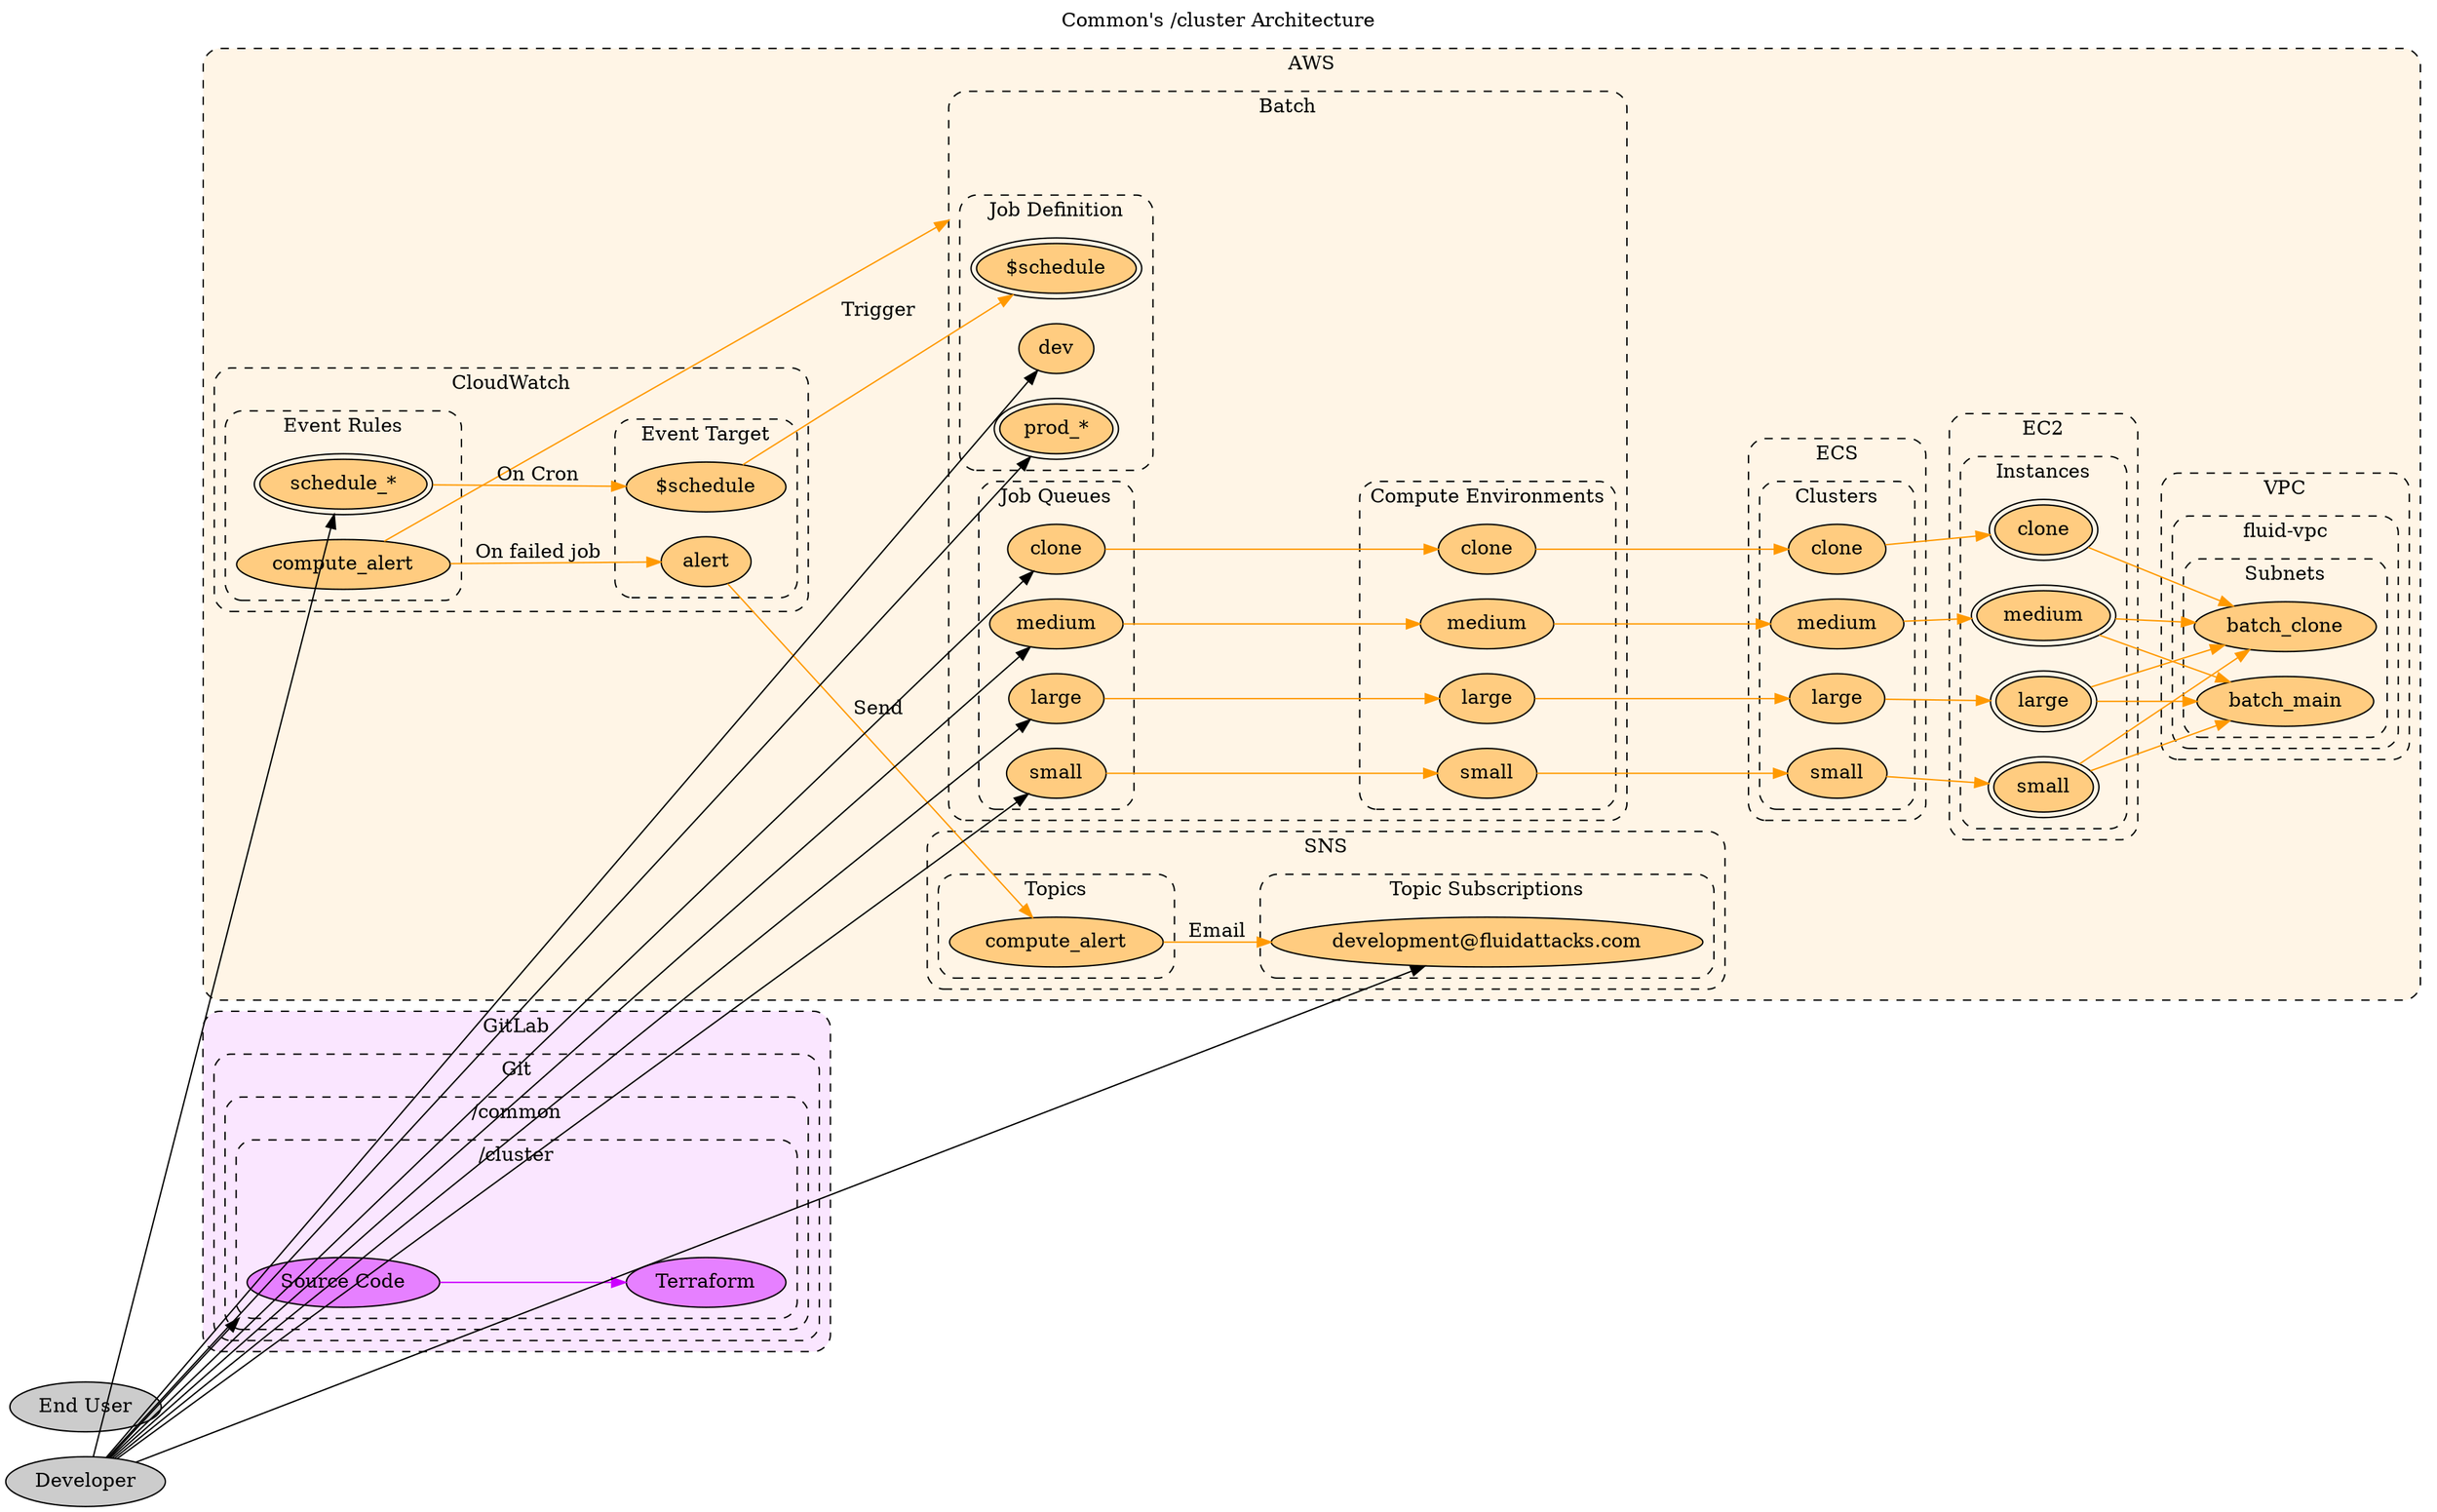 // SPDX-FileCopyrightText: 2022 Fluid Attacks <development@fluidattacks.com>
//
// SPDX-License-Identifier: MPL-2.0

digraph common {
  label="Common's /cluster Architecture"
  labelloc="t"
  compound="true"
  rankdir="LR"
  scale="scalexy"
  splines="line"

  node[style="filled"]
  graph[style="dashed,rounded"]

  subgraph cluster_aws {
    label="AWS"
    bgcolor="0.1 0.1 1.0"
    node[fillcolor="0.1 0.5 1.0"]

    subgraph cluster_aws_batch {
      label="Batch"

      cluster_aws_batch[label="" style="invis"]

      subgraph cluster_aws_batch_compute_envs {
        label="Compute Environments"

        aws_batch_compute_envs_small[label="small"]
        aws_batch_compute_envs_medium[label="medium"]
        aws_batch_compute_envs_large[label="large"]
        aws_batch_compute_envs_clone[label="clone"]
      }

      subgraph cluster_aws_batch_job_definition {
        label="Job Definition"

        aws_batch_job_definition_dev[label="dev"]
        aws_batch_job_definition_schedules[label="$schedule" peripheries="2"]
        aws_batch_job_definition_prod[label="prod_*" peripheries="2"]
      }

      subgraph cluster_aws_batch_job_queues {
        label="Job Queues"

        aws_batch_job_queues_small[label="small"]
        aws_batch_job_queues_medium[label="medium"]
        aws_batch_job_queues_large[label="large"]
        aws_batch_job_queues_clone[label="clone"]
      }
    }

    subgraph cluster_aws_cloudwatch {
      label="CloudWatch"

      subgraph cluster_aws_cloudwatch_event_rules {
        label="Event Rules"

        aws_cloudwatch_event_rules_compute_alert[label="compute_alert"]
        aws_cloudwatch_event_rules_schedule[label="schedule_*" peripheries="2"]
      }

      subgraph cluster_aws_cloudwatch_event_target {
        label="Event Target"

        aws_cloudwatch_event_target_alert[label="alert"]
        aws_cloudwatch_event_target_schedule[label="$schedule"]
      }
    }

    subgraph cluster_aws_ec2 {
      label="EC2"

      subgraph cluster_aws_ec2_instances {
        label="Instances"

        aws_ec2_instances_small[label="small" peripheries="2"]
        aws_ec2_instances_medium[label="medium" peripheries="2"]
        aws_ec2_instances_large[label="large" peripheries="2"]
        aws_ec2_instances_clone[label="clone" peripheries="2"]
      }
    }

    subgraph cluster_aws_ecs {
      label="ECS"

      subgraph cluster_aws_ecs_clusters {
        label="Clusters"

        aws_ecs_clusters_small[label="small"]
        aws_ecs_clusters_medium[label="medium"]
        aws_ecs_clusters_large[label="large"]
        aws_ecs_clusters_clone[label="clone"]
      }
    }

    subgraph cluster_aws_sns {
      label="SNS"

      subgraph cluster_aws_sns_topics {
        label="Topics"

        aws_sns_topics_compute_alert[label="compute_alert"]
      }

      subgraph cluster_aws_sns_topic_subscriptions {
        label="Topic Subscriptions"

        aws_sns_topic_subscription_compute_alert[label="development@fluidattacks.com"]
      }
    }

    subgraph cluster_aws_vpc {
      label="VPC"

      subgraph cluster_aws_vpc_fluid_vpc {
        label="fluid-vpc"

        subgraph cluster_aws_vpc_fluid_vpc_subnets {
          label="Subnets"

          cluster_aws_vpc_fluid_vpc_subnets_batch_clone[label="batch_clone"]
          cluster_aws_vpc_fluid_vpc_subnets_batch_main[label="batch_main"]
        }
      }
    }
  }

  subgraph cluster_cloudflare {
    label="Cloudflare"
    bgcolor="0.6 0.1 1.0"
    node[fillcolor="0.6 0.5 1.0"]
  }

  subgraph cluster_gitlab {
    label="GitLab"
    bgcolor="0.8 0.1 1.0"
    node[fillcolor="0.8 0.5 1.0"]

    subgraph cluster_gitlab_git {
      label="Git"

      subgraph cluster_gitlab_git_common {
        label="/common"

        subgraph cluster_gitlab_git_common_compute {
          label="/cluster"

          cluster_gitlab_git_common_compute[label="" style="invis"]
          gitlab_git_common_compute[label="Source Code"]
          gitlab_git_common_compute_terraform[label="Terraform"]
        }
      }
    }
  }

  edge[color="0.1 1.0 1.0"]
  aws_batch_job_queues_small -> aws_batch_compute_envs_small[]
  aws_batch_compute_envs_small -> aws_ecs_clusters_small[]
  aws_batch_compute_envs_medium -> aws_ecs_clusters_medium[]
  aws_batch_job_queues_medium -> aws_batch_compute_envs_medium[]
  aws_batch_job_queues_large -> aws_batch_compute_envs_large[]
  aws_batch_job_queues_clone -> aws_batch_compute_envs_clone[]
  aws_batch_compute_envs_large -> aws_ecs_clusters_large[]
  aws_batch_compute_envs_clone -> aws_ecs_clusters_clone[]
  aws_cloudwatch_event_rules_compute_alert -> aws_cloudwatch_event_target_alert[label="On failed job"]
  aws_cloudwatch_event_rules_compute_alert -> cluster_aws_batch[lhead="cluster_aws_batch"]
  aws_cloudwatch_event_rules_schedule -> aws_cloudwatch_event_target_schedule[label="On Cron"]
  aws_cloudwatch_event_target_alert -> aws_sns_topics_compute_alert[label="Send"]
  aws_cloudwatch_event_target_schedule -> aws_batch_job_definition_schedules[label="Trigger"]
  aws_ec2_instances_clone -> cluster_aws_vpc_fluid_vpc_subnets_batch_clone[]
  aws_ec2_instances_small -> cluster_aws_vpc_fluid_vpc_subnets_batch_main[]
  aws_ec2_instances_small -> cluster_aws_vpc_fluid_vpc_subnets_batch_clone[]
  aws_ec2_instances_medium -> cluster_aws_vpc_fluid_vpc_subnets_batch_main[]
  aws_ec2_instances_medium -> cluster_aws_vpc_fluid_vpc_subnets_batch_clone[]
  aws_ec2_instances_large -> cluster_aws_vpc_fluid_vpc_subnets_batch_main[]
  aws_ec2_instances_large -> cluster_aws_vpc_fluid_vpc_subnets_batch_clone[]
  aws_ecs_clusters_small -> aws_ec2_instances_small[]
  aws_ecs_clusters_medium -> aws_ec2_instances_medium[]
  aws_ecs_clusters_large -> aws_ec2_instances_large[]
  aws_ecs_clusters_clone -> aws_ec2_instances_clone[]
  aws_sns_topics_compute_alert -> aws_sns_topic_subscription_compute_alert[label="Email"]

  edge[color="0.6 1.0 1.0"]

  edge[color="0.8 1.0 1.0"]
  gitlab_git_common_compute -> gitlab_git_common_compute_terraform[]

  node[fillcolor="0.0 0.0 0.8"]
  customer[label="End User"]
  developer[label="Developer"]

  edge[color="0.0 0.0 0.0"]
  developer -> aws_batch_job_definition_dev[]
  developer -> aws_batch_job_definition_prod[]
  developer -> aws_batch_job_queues_clone[]
  developer -> aws_batch_job_queues_small[]
  developer -> aws_batch_job_queues_medium[]
  developer -> aws_batch_job_queues_large[]
  developer -> aws_cloudwatch_event_rules_schedule[]
  developer -> aws_sns_topic_subscription_compute_alert[]
  developer -> cluster_gitlab_git_common_compute[lhead="cluster_gitlab_git_common_compute"]
}
